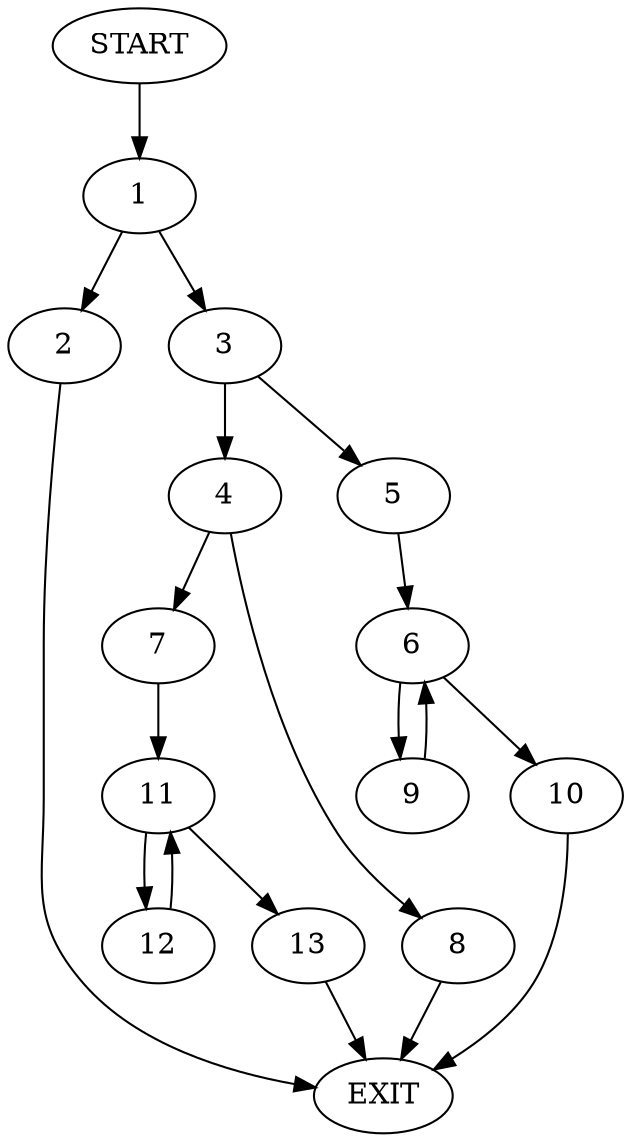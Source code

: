 digraph {
0 [label="START"]
14 [label="EXIT"]
0 -> 1
1 -> 2
1 -> 3
2 -> 14
3 -> 4
3 -> 5
5 -> 6
4 -> 7
4 -> 8
6 -> 9
6 -> 10
10 -> 14
9 -> 6
8 -> 14
7 -> 11
11 -> 12
11 -> 13
13 -> 14
12 -> 11
}
